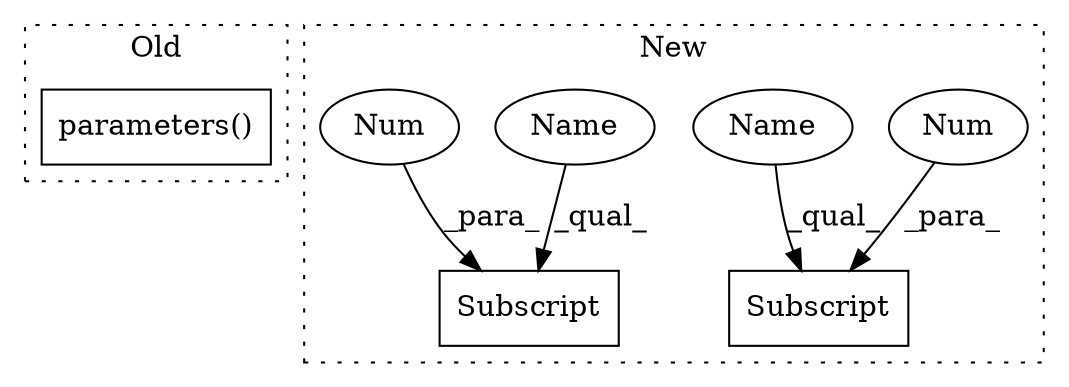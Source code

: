 digraph G {
subgraph cluster0 {
1 [label="parameters()" a="75" s="1417" l="18" shape="box"];
label = "Old";
style="dotted";
}
subgraph cluster1 {
2 [label="Subscript" a="63" s="1667,0" l="9,0" shape="box"];
3 [label="Num" a="76" s="1674" l="1" shape="ellipse"];
4 [label="Subscript" a="63" s="1602,0" l="9,0" shape="box"];
5 [label="Num" a="76" s="1609" l="1" shape="ellipse"];
6 [label="Name" a="87" s="1667" l="6" shape="ellipse"];
7 [label="Name" a="87" s="1602" l="6" shape="ellipse"];
label = "New";
style="dotted";
}
3 -> 2 [label="_para_"];
5 -> 4 [label="_para_"];
6 -> 2 [label="_qual_"];
7 -> 4 [label="_qual_"];
}